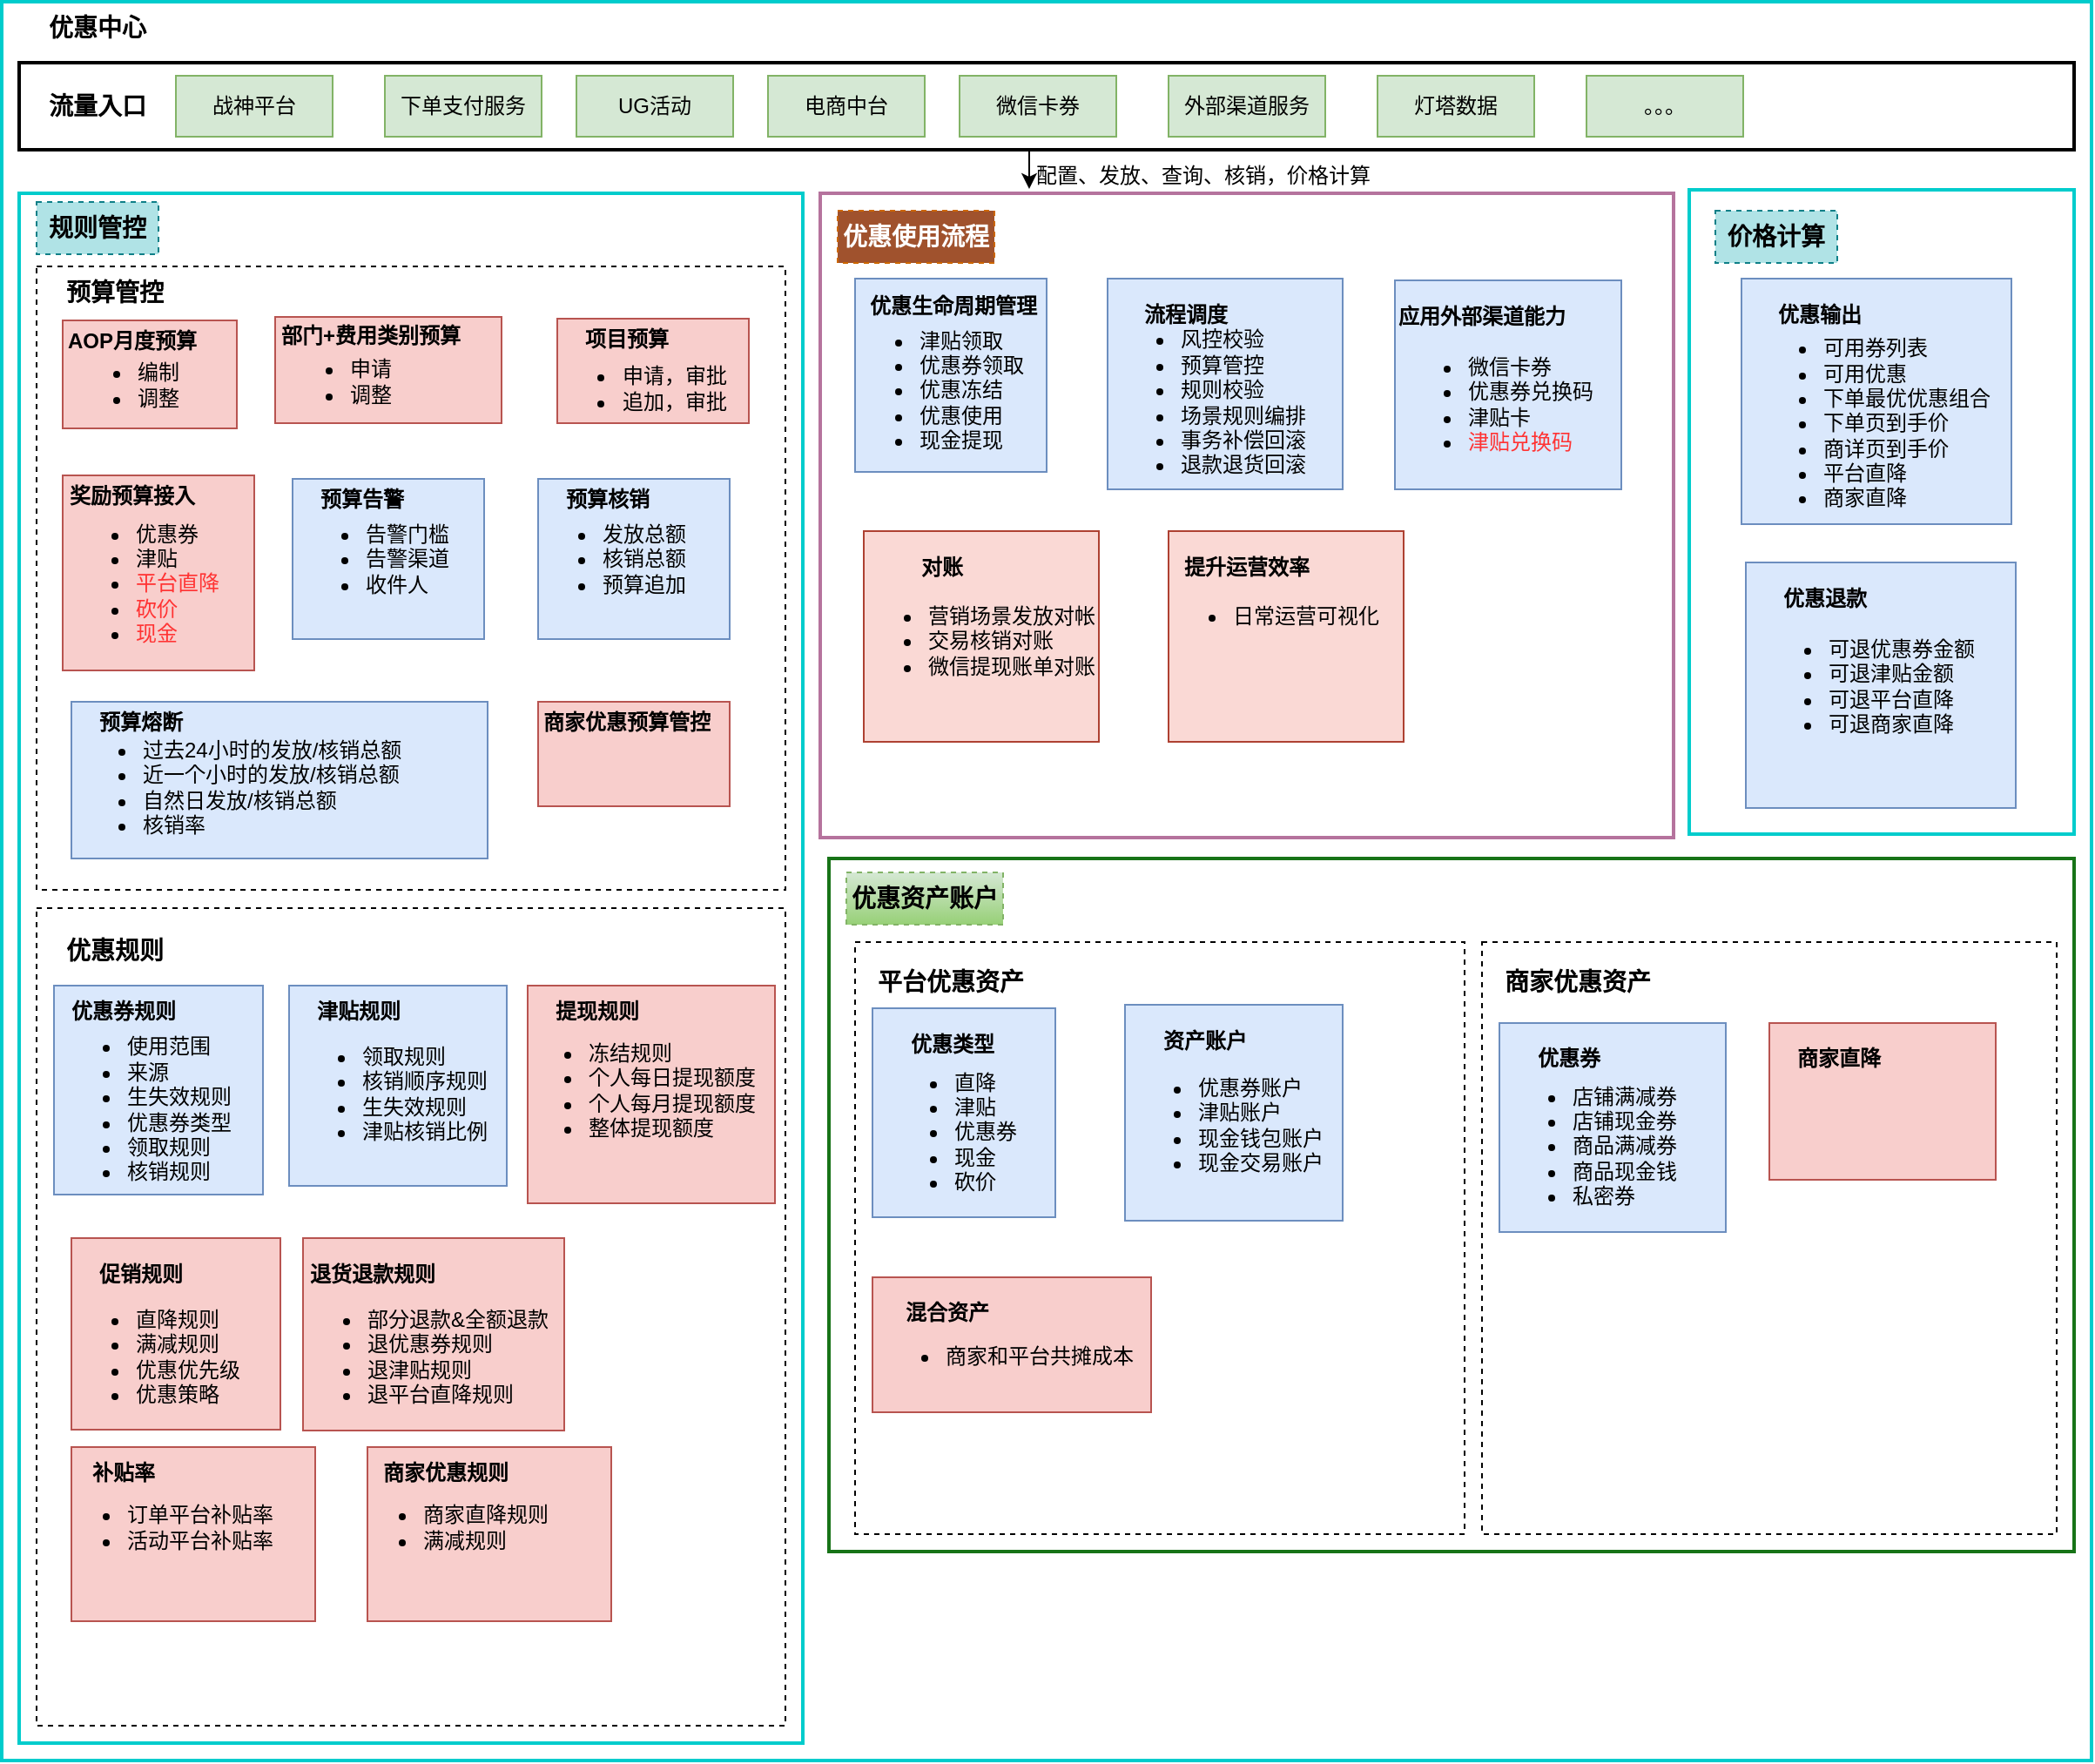 <mxfile version="14.4.8" type="github" pages="3">
  <diagram id="0gMku5sTp0iM9H06Dtuo" name="Page-1">
    <mxGraphModel dx="1224" dy="666" grid="1" gridSize="10" guides="1" tooltips="1" connect="1" arrows="1" fold="1" page="1" pageScale="1" pageWidth="827" pageHeight="1169" math="0" shadow="0">
      <root>
        <mxCell id="0" />
        <mxCell id="1" parent="0" />
        <mxCell id="jgpEuyPaL84JSYdbX6UQ-162" value="" style="rounded=0;whiteSpace=wrap;html=1;strokeColor=#00CCCC;strokeWidth=2;" vertex="1" parent="1">
          <mxGeometry x="120" y="80" width="1200" height="1010" as="geometry" />
        </mxCell>
        <mxCell id="jgpEuyPaL84JSYdbX6UQ-123" value="" style="rounded=0;whiteSpace=wrap;html=1;strokeWidth=2;strokeColor=#177317;" vertex="1" parent="1">
          <mxGeometry x="595" y="572" width="715" height="398" as="geometry" />
        </mxCell>
        <mxCell id="jgpEuyPaL84JSYdbX6UQ-146" value="" style="rounded=0;whiteSpace=wrap;html=1;dashed=1;" vertex="1" parent="1">
          <mxGeometry x="970" y="620" width="330" height="340" as="geometry" />
        </mxCell>
        <mxCell id="jgpEuyPaL84JSYdbX6UQ-142" value="" style="rounded=0;whiteSpace=wrap;html=1;dashed=1;" vertex="1" parent="1">
          <mxGeometry x="610" y="620" width="350" height="340" as="geometry" />
        </mxCell>
        <mxCell id="jgpEuyPaL84JSYdbX6UQ-121" value="" style="rounded=0;whiteSpace=wrap;html=1;strokeWidth=2;strokeColor=#00CCCC;" vertex="1" parent="1">
          <mxGeometry x="130" y="190" width="450" height="890" as="geometry" />
        </mxCell>
        <mxCell id="jgpEuyPaL84JSYdbX6UQ-136" value="" style="rounded=0;whiteSpace=wrap;html=1;dashed=1;strokeWidth=1;" vertex="1" parent="1">
          <mxGeometry x="140" y="600.5" width="430" height="469.5" as="geometry" />
        </mxCell>
        <mxCell id="jgpEuyPaL84JSYdbX6UQ-137" value="" style="rounded=0;whiteSpace=wrap;html=1;fillColor=#dae8fc;strokeColor=#6c8ebf;" vertex="1" parent="1">
          <mxGeometry x="428" y="645" width="125" height="110" as="geometry" />
        </mxCell>
        <mxCell id="jgpEuyPaL84JSYdbX6UQ-52" value="" style="rounded=0;whiteSpace=wrap;html=1;strokeWidth=2;strokeColor=#B5739D;" vertex="1" parent="1">
          <mxGeometry x="590" y="190" width="490" height="370" as="geometry" />
        </mxCell>
        <mxCell id="jgpEuyPaL84JSYdbX6UQ-4" value="" style="rounded=0;whiteSpace=wrap;html=1;strokeWidth=2;" vertex="1" parent="1">
          <mxGeometry x="130" y="115" width="1180" height="50" as="geometry" />
        </mxCell>
        <mxCell id="jgpEuyPaL84JSYdbX6UQ-7" value="&lt;font style=&quot;font-size: 14px&quot;&gt;&lt;b&gt;流量入口&lt;/b&gt;&lt;/font&gt;" style="text;html=1;strokeColor=none;fillColor=none;align=center;verticalAlign=middle;whiteSpace=wrap;rounded=0;dashed=1;" vertex="1" parent="1">
          <mxGeometry x="140" y="125" width="70" height="30" as="geometry" />
        </mxCell>
        <mxCell id="jgpEuyPaL84JSYdbX6UQ-8" value="战神平台" style="rounded=0;whiteSpace=wrap;html=1;fillColor=#d5e8d4;strokeColor=#82b366;" vertex="1" parent="1">
          <mxGeometry x="220" y="122.5" width="90" height="35" as="geometry" />
        </mxCell>
        <mxCell id="jgpEuyPaL84JSYdbX6UQ-9" value="下单支付服务" style="rounded=0;whiteSpace=wrap;html=1;fillColor=#d5e8d4;strokeColor=#82b366;" vertex="1" parent="1">
          <mxGeometry x="340" y="122.5" width="90" height="35" as="geometry" />
        </mxCell>
        <mxCell id="jgpEuyPaL84JSYdbX6UQ-10" value="UG活动" style="rounded=0;whiteSpace=wrap;html=1;fillColor=#d5e8d4;strokeColor=#82b366;" vertex="1" parent="1">
          <mxGeometry x="450" y="122.5" width="90" height="35" as="geometry" />
        </mxCell>
        <mxCell id="jgpEuyPaL84JSYdbX6UQ-11" value="电商中台" style="rounded=0;whiteSpace=wrap;html=1;fillColor=#d5e8d4;strokeColor=#82b366;" vertex="1" parent="1">
          <mxGeometry x="560" y="122.5" width="90" height="35" as="geometry" />
        </mxCell>
        <mxCell id="jgpEuyPaL84JSYdbX6UQ-12" value="微信卡券" style="rounded=0;whiteSpace=wrap;html=1;fillColor=#d5e8d4;strokeColor=#82b366;" vertex="1" parent="1">
          <mxGeometry x="670" y="122.5" width="90" height="35" as="geometry" />
        </mxCell>
        <mxCell id="jgpEuyPaL84JSYdbX6UQ-13" value="外部渠道服务" style="rounded=0;whiteSpace=wrap;html=1;fillColor=#d5e8d4;strokeColor=#82b366;" vertex="1" parent="1">
          <mxGeometry x="790" y="122.5" width="90" height="35" as="geometry" />
        </mxCell>
        <mxCell id="jgpEuyPaL84JSYdbX6UQ-14" value="灯塔数据" style="rounded=0;whiteSpace=wrap;html=1;fillColor=#d5e8d4;strokeColor=#82b366;" vertex="1" parent="1">
          <mxGeometry x="910" y="122.5" width="90" height="35" as="geometry" />
        </mxCell>
        <mxCell id="jgpEuyPaL84JSYdbX6UQ-15" value="。。。" style="rounded=0;whiteSpace=wrap;html=1;fillColor=#d5e8d4;strokeColor=#82b366;" vertex="1" parent="1">
          <mxGeometry x="1030" y="122.5" width="90" height="35" as="geometry" />
        </mxCell>
        <mxCell id="jgpEuyPaL84JSYdbX6UQ-17" value="" style="rounded=0;whiteSpace=wrap;html=1;dashed=1;strokeWidth=1;" vertex="1" parent="1">
          <mxGeometry x="140" y="232" width="430" height="358" as="geometry" />
        </mxCell>
        <mxCell id="jgpEuyPaL84JSYdbX6UQ-18" value="" style="rounded=0;whiteSpace=wrap;html=1;strokeColor=#00CCCC;strokeWidth=2;" vertex="1" parent="1">
          <mxGeometry x="1089" y="188" width="221" height="370" as="geometry" />
        </mxCell>
        <mxCell id="jgpEuyPaL84JSYdbX6UQ-20" value="&lt;font style=&quot;font-size: 14px&quot;&gt;&lt;b&gt;预算管控&lt;/b&gt;&lt;/font&gt;" style="text;html=1;strokeColor=none;fillColor=none;align=center;verticalAlign=middle;whiteSpace=wrap;rounded=0;dashed=1;" vertex="1" parent="1">
          <mxGeometry x="150" y="232" width="70" height="30" as="geometry" />
        </mxCell>
        <mxCell id="jgpEuyPaL84JSYdbX6UQ-21" value="&lt;font style=&quot;font-size: 14px&quot;&gt;&lt;b&gt;优惠使用流程&lt;/b&gt;&lt;/font&gt;" style="text;html=1;fillColor=#a0522d;align=center;verticalAlign=middle;whiteSpace=wrap;rounded=0;dashed=1;fontColor=#ffffff;strokeColor=#CC6600;" vertex="1" parent="1">
          <mxGeometry x="600" y="200" width="90" height="30" as="geometry" />
        </mxCell>
        <mxCell id="jgpEuyPaL84JSYdbX6UQ-22" value="&lt;font style=&quot;font-size: 14px&quot;&gt;&lt;b&gt;价格计算&lt;/b&gt;&lt;/font&gt;" style="text;html=1;strokeColor=#0e8088;fillColor=#b0e3e6;align=center;verticalAlign=middle;whiteSpace=wrap;rounded=0;dashed=1;" vertex="1" parent="1">
          <mxGeometry x="1104" y="200" width="70" height="30" as="geometry" />
        </mxCell>
        <mxCell id="jgpEuyPaL84JSYdbX6UQ-24" value="&lt;span style=&quot;font-size: 14px&quot;&gt;&lt;b&gt;平台优惠资产&lt;/b&gt;&lt;/span&gt;" style="text;html=1;strokeColor=none;fillColor=none;align=center;verticalAlign=middle;whiteSpace=wrap;rounded=0;dashed=1;" vertex="1" parent="1">
          <mxGeometry x="620" y="628" width="90" height="30" as="geometry" />
        </mxCell>
        <mxCell id="jgpEuyPaL84JSYdbX6UQ-28" value="" style="rounded=0;whiteSpace=wrap;html=1;fillColor=#f8cecc;strokeColor=#b85450;" vertex="1" parent="1">
          <mxGeometry x="155" y="263" width="100" height="62" as="geometry" />
        </mxCell>
        <mxCell id="jgpEuyPaL84JSYdbX6UQ-29" value="&lt;b&gt;AOP月度预算&lt;/b&gt;" style="text;html=1;strokeColor=none;fillColor=none;align=center;verticalAlign=middle;whiteSpace=wrap;rounded=0;" vertex="1" parent="1">
          <mxGeometry x="155" y="265" width="80" height="20" as="geometry" />
        </mxCell>
        <mxCell id="jgpEuyPaL84JSYdbX6UQ-30" value="&lt;ul&gt;&lt;li&gt;编制&lt;/li&gt;&lt;li&gt;调整&lt;/li&gt;&lt;/ul&gt;" style="text;html=1;strokeColor=none;fillColor=none;align=center;verticalAlign=middle;whiteSpace=wrap;rounded=0;" vertex="1" parent="1">
          <mxGeometry x="155" y="285" width="70" height="30" as="geometry" />
        </mxCell>
        <mxCell id="jgpEuyPaL84JSYdbX6UQ-32" value="" style="rounded=0;whiteSpace=wrap;html=1;fillColor=#f8cecc;strokeColor=#b85450;" vertex="1" parent="1">
          <mxGeometry x="439" y="262" width="110" height="60" as="geometry" />
        </mxCell>
        <mxCell id="jgpEuyPaL84JSYdbX6UQ-33" value="&lt;b&gt;项目预算&lt;/b&gt;" style="text;html=1;strokeColor=none;fillColor=none;align=center;verticalAlign=middle;whiteSpace=wrap;rounded=0;" vertex="1" parent="1">
          <mxGeometry x="439" y="264" width="80" height="20" as="geometry" />
        </mxCell>
        <mxCell id="jgpEuyPaL84JSYdbX6UQ-34" value="&lt;ul&gt;&lt;li&gt;申请，审批&lt;/li&gt;&lt;li&gt;追加，审批&lt;/li&gt;&lt;/ul&gt;" style="text;html=1;strokeColor=none;fillColor=none;align=center;verticalAlign=middle;whiteSpace=wrap;rounded=0;" vertex="1" parent="1">
          <mxGeometry x="429" y="284" width="115" height="35" as="geometry" />
        </mxCell>
        <mxCell id="jgpEuyPaL84JSYdbX6UQ-35" value="" style="rounded=0;whiteSpace=wrap;html=1;fillColor=#f8cecc;strokeColor=#b85450;" vertex="1" parent="1">
          <mxGeometry x="277" y="261" width="130" height="61" as="geometry" />
        </mxCell>
        <mxCell id="jgpEuyPaL84JSYdbX6UQ-36" value="&lt;b&gt;部门+费用类别预算&lt;/b&gt;" style="text;html=1;strokeColor=none;fillColor=none;align=center;verticalAlign=middle;whiteSpace=wrap;rounded=0;" vertex="1" parent="1">
          <mxGeometry x="277" y="263" width="110" height="18" as="geometry" />
        </mxCell>
        <mxCell id="jgpEuyPaL84JSYdbX6UQ-37" value="&lt;ul&gt;&lt;li&gt;申请&lt;/li&gt;&lt;li&gt;调整&lt;/li&gt;&lt;/ul&gt;" style="text;html=1;strokeColor=none;fillColor=none;align=center;verticalAlign=middle;whiteSpace=wrap;rounded=0;" vertex="1" parent="1">
          <mxGeometry x="277" y="283" width="70" height="30" as="geometry" />
        </mxCell>
        <mxCell id="jgpEuyPaL84JSYdbX6UQ-40" value="" style="rounded=0;whiteSpace=wrap;html=1;fillColor=#f8cecc;strokeColor=#b85450;" vertex="1" parent="1">
          <mxGeometry x="155" y="352" width="110" height="112" as="geometry" />
        </mxCell>
        <mxCell id="jgpEuyPaL84JSYdbX6UQ-41" value="&lt;b&gt;奖励预算接入&lt;/b&gt;" style="text;html=1;strokeColor=none;fillColor=none;align=center;verticalAlign=middle;whiteSpace=wrap;rounded=0;" vertex="1" parent="1">
          <mxGeometry x="155" y="354" width="80" height="20" as="geometry" />
        </mxCell>
        <mxCell id="jgpEuyPaL84JSYdbX6UQ-42" value="&lt;ul&gt;&lt;li&gt;优惠券&lt;/li&gt;&lt;li&gt;津贴&lt;/li&gt;&lt;li&gt;&lt;font color=&quot;#ff3333&quot;&gt;平台直降&lt;/font&gt;&lt;/li&gt;&lt;li&gt;&lt;font color=&quot;#ff3333&quot;&gt;砍价&lt;/font&gt;&lt;/li&gt;&lt;li&gt;&lt;font color=&quot;#ff3333&quot;&gt;现金&lt;/font&gt;&lt;/li&gt;&lt;/ul&gt;" style="text;html=1;strokeColor=none;fillColor=none;align=left;verticalAlign=middle;whiteSpace=wrap;rounded=0;" vertex="1" parent="1">
          <mxGeometry x="155" y="384" width="120" height="60" as="geometry" />
        </mxCell>
        <mxCell id="jgpEuyPaL84JSYdbX6UQ-43" value="" style="rounded=0;whiteSpace=wrap;html=1;fillColor=#dae8fc;strokeColor=#6c8ebf;" vertex="1" parent="1">
          <mxGeometry x="428" y="354" width="110" height="92" as="geometry" />
        </mxCell>
        <mxCell id="jgpEuyPaL84JSYdbX6UQ-44" value="&lt;b&gt;预算核销&lt;/b&gt;" style="text;html=1;strokeColor=none;fillColor=none;align=center;verticalAlign=middle;whiteSpace=wrap;rounded=0;" vertex="1" parent="1">
          <mxGeometry x="428" y="356" width="80" height="20" as="geometry" />
        </mxCell>
        <mxCell id="jgpEuyPaL84JSYdbX6UQ-45" value="&lt;ul&gt;&lt;li&gt;发放总额&lt;/li&gt;&lt;li&gt;核销总额&lt;/li&gt;&lt;li&gt;预算追加&lt;/li&gt;&lt;/ul&gt;" style="text;html=1;strokeColor=none;fillColor=none;align=left;verticalAlign=middle;whiteSpace=wrap;rounded=0;" vertex="1" parent="1">
          <mxGeometry x="423" y="370" width="120" height="60" as="geometry" />
        </mxCell>
        <mxCell id="jgpEuyPaL84JSYdbX6UQ-46" value="" style="rounded=0;whiteSpace=wrap;html=1;fillColor=#dae8fc;strokeColor=#6c8ebf;" vertex="1" parent="1">
          <mxGeometry x="287" y="354" width="110" height="92" as="geometry" />
        </mxCell>
        <mxCell id="jgpEuyPaL84JSYdbX6UQ-47" value="&lt;b&gt;预算告警&lt;/b&gt;" style="text;html=1;strokeColor=none;fillColor=none;align=center;verticalAlign=middle;whiteSpace=wrap;rounded=0;" vertex="1" parent="1">
          <mxGeometry x="287" y="356" width="80" height="20" as="geometry" />
        </mxCell>
        <mxCell id="jgpEuyPaL84JSYdbX6UQ-48" value="&lt;ul&gt;&lt;li&gt;告警门槛&lt;/li&gt;&lt;li&gt;告警渠道&lt;/li&gt;&lt;li&gt;收件人&lt;/li&gt;&lt;/ul&gt;" style="text;html=1;strokeColor=none;fillColor=none;align=left;verticalAlign=middle;whiteSpace=wrap;rounded=0;" vertex="1" parent="1">
          <mxGeometry x="287" y="370" width="120" height="60" as="geometry" />
        </mxCell>
        <mxCell id="jgpEuyPaL84JSYdbX6UQ-49" value="" style="rounded=0;whiteSpace=wrap;html=1;fillColor=#dae8fc;strokeColor=#6c8ebf;" vertex="1" parent="1">
          <mxGeometry x="160" y="482" width="239" height="90" as="geometry" />
        </mxCell>
        <mxCell id="jgpEuyPaL84JSYdbX6UQ-50" value="&lt;b&gt;预算熔断&lt;/b&gt;" style="text;html=1;strokeColor=none;fillColor=none;align=center;verticalAlign=middle;whiteSpace=wrap;rounded=0;" vertex="1" parent="1">
          <mxGeometry x="160" y="484" width="80" height="20" as="geometry" />
        </mxCell>
        <mxCell id="jgpEuyPaL84JSYdbX6UQ-51" value="&lt;ul&gt;&lt;li&gt;过去24小时的发放/核销总额&lt;/li&gt;&lt;li&gt;近一个小时的发放/核销总额&lt;/li&gt;&lt;li&gt;自然日发放/核销总额&lt;/li&gt;&lt;li&gt;核销率&lt;/li&gt;&lt;/ul&gt;" style="text;html=1;strokeColor=none;fillColor=none;align=left;verticalAlign=middle;whiteSpace=wrap;rounded=0;" vertex="1" parent="1">
          <mxGeometry x="159" y="504" width="199" height="54" as="geometry" />
        </mxCell>
        <mxCell id="jgpEuyPaL84JSYdbX6UQ-53" value="" style="rounded=0;whiteSpace=wrap;html=1;fillColor=#dae8fc;strokeColor=#6c8ebf;" vertex="1" parent="1">
          <mxGeometry x="610" y="239" width="110" height="111" as="geometry" />
        </mxCell>
        <mxCell id="jgpEuyPaL84JSYdbX6UQ-54" value="&lt;b&gt;优惠生命周期管理&lt;/b&gt;" style="text;html=1;strokeColor=none;fillColor=none;align=center;verticalAlign=middle;whiteSpace=wrap;rounded=0;" vertex="1" parent="1">
          <mxGeometry x="613.5" y="245" width="105" height="20" as="geometry" />
        </mxCell>
        <mxCell id="jgpEuyPaL84JSYdbX6UQ-55" value="&lt;ul&gt;&lt;li&gt;津贴领取&lt;/li&gt;&lt;li&gt;优惠券领取&lt;/li&gt;&lt;li&gt;优惠冻结&lt;/li&gt;&lt;li&gt;优惠使用&lt;/li&gt;&lt;li&gt;现金提现&lt;/li&gt;&lt;/ul&gt;" style="text;html=1;strokeColor=none;fillColor=none;align=left;verticalAlign=middle;whiteSpace=wrap;rounded=0;" vertex="1" parent="1">
          <mxGeometry x="605" y="273" width="120" height="60" as="geometry" />
        </mxCell>
        <mxCell id="jgpEuyPaL84JSYdbX6UQ-56" value="" style="rounded=0;whiteSpace=wrap;html=1;fillColor=#dae8fc;strokeColor=#6c8ebf;" vertex="1" parent="1">
          <mxGeometry x="755" y="239" width="135" height="121" as="geometry" />
        </mxCell>
        <mxCell id="jgpEuyPaL84JSYdbX6UQ-57" value="&lt;b&gt;流程调度&lt;/b&gt;" style="text;html=1;strokeColor=none;fillColor=none;align=center;verticalAlign=middle;whiteSpace=wrap;rounded=0;" vertex="1" parent="1">
          <mxGeometry x="760" y="249.5" width="80" height="20" as="geometry" />
        </mxCell>
        <mxCell id="jgpEuyPaL84JSYdbX6UQ-58" value="&lt;ul&gt;&lt;li&gt;风控校验&lt;/li&gt;&lt;li&gt;预算管控&lt;/li&gt;&lt;li&gt;规则校验&lt;/li&gt;&lt;li&gt;场景规则编排&lt;/li&gt;&lt;li&gt;事务补偿回滚&lt;/li&gt;&lt;li&gt;退款退货回滚&lt;/li&gt;&lt;/ul&gt;" style="text;html=1;strokeColor=none;fillColor=none;align=left;verticalAlign=middle;whiteSpace=wrap;rounded=0;" vertex="1" parent="1">
          <mxGeometry x="755" y="279.5" width="120" height="60" as="geometry" />
        </mxCell>
        <mxCell id="jgpEuyPaL84JSYdbX6UQ-59" value="" style="rounded=0;whiteSpace=wrap;html=1;fillColor=#dae8fc;strokeColor=#6c8ebf;" vertex="1" parent="1">
          <mxGeometry x="1119" y="239" width="155" height="141" as="geometry" />
        </mxCell>
        <mxCell id="jgpEuyPaL84JSYdbX6UQ-60" value="&lt;b&gt;优惠输出&lt;/b&gt;" style="text;html=1;strokeColor=none;fillColor=none;align=center;verticalAlign=middle;whiteSpace=wrap;rounded=0;" vertex="1" parent="1">
          <mxGeometry x="1124" y="249.5" width="80" height="20" as="geometry" />
        </mxCell>
        <mxCell id="jgpEuyPaL84JSYdbX6UQ-61" value="&lt;ul&gt;&lt;li&gt;可用券列表&lt;/li&gt;&lt;li&gt;可用优惠&lt;/li&gt;&lt;li&gt;下单最优优惠组合&lt;/li&gt;&lt;li&gt;下单页到手价&lt;/li&gt;&lt;li&gt;商详页到手价&lt;/li&gt;&lt;li&gt;平台直降&lt;/li&gt;&lt;li&gt;商家直降&lt;/li&gt;&lt;/ul&gt;" style="text;html=1;strokeColor=none;fillColor=none;align=left;verticalAlign=middle;whiteSpace=wrap;rounded=0;" vertex="1" parent="1">
          <mxGeometry x="1124" y="273" width="160" height="97" as="geometry" />
        </mxCell>
        <mxCell id="jgpEuyPaL84JSYdbX6UQ-62" value="" style="rounded=0;whiteSpace=wrap;html=1;fillColor=#f8cecc;strokeColor=#b85450;" vertex="1" parent="1">
          <mxGeometry x="160" y="910" width="140" height="100" as="geometry" />
        </mxCell>
        <mxCell id="jgpEuyPaL84JSYdbX6UQ-63" value="&lt;b&gt;补贴率&lt;/b&gt;" style="text;html=1;strokeColor=none;fillColor=none;align=center;verticalAlign=middle;whiteSpace=wrap;rounded=0;" vertex="1" parent="1">
          <mxGeometry x="150" y="915" width="80" height="20" as="geometry" />
        </mxCell>
        <mxCell id="jgpEuyPaL84JSYdbX6UQ-64" value="&lt;ul&gt;&lt;li&gt;订单平台补贴率&lt;/li&gt;&lt;li&gt;活动平台补贴率&lt;/li&gt;&lt;/ul&gt;" style="text;html=1;strokeColor=none;fillColor=none;align=left;verticalAlign=middle;whiteSpace=wrap;rounded=0;" vertex="1" parent="1">
          <mxGeometry x="150" y="934" width="130" height="44" as="geometry" />
        </mxCell>
        <mxCell id="jgpEuyPaL84JSYdbX6UQ-66" value="" style="rounded=0;whiteSpace=wrap;html=1;fillColor=#dae8fc;strokeColor=#6c8ebf;" vertex="1" parent="1">
          <mxGeometry x="1121.5" y="402" width="155" height="141" as="geometry" />
        </mxCell>
        <mxCell id="jgpEuyPaL84JSYdbX6UQ-67" value="&lt;b&gt;优惠退款&lt;/b&gt;" style="text;html=1;strokeColor=none;fillColor=none;align=center;verticalAlign=middle;whiteSpace=wrap;rounded=0;" vertex="1" parent="1">
          <mxGeometry x="1126.5" y="412.5" width="80" height="20" as="geometry" />
        </mxCell>
        <mxCell id="jgpEuyPaL84JSYdbX6UQ-68" value="&lt;ul&gt;&lt;li&gt;可退优惠券金额&lt;/li&gt;&lt;li&gt;可退津贴金额&lt;/li&gt;&lt;li&gt;可退平台直降&lt;/li&gt;&lt;li&gt;可退商家直降&lt;/li&gt;&lt;/ul&gt;" style="text;html=1;strokeColor=none;fillColor=none;align=left;verticalAlign=middle;whiteSpace=wrap;rounded=0;" vertex="1" parent="1">
          <mxGeometry x="1126.5" y="432" width="160" height="81" as="geometry" />
        </mxCell>
        <mxCell id="jgpEuyPaL84JSYdbX6UQ-71" value="" style="rounded=0;whiteSpace=wrap;html=1;fillColor=#dae8fc;strokeColor=#6c8ebf;" vertex="1" parent="1">
          <mxGeometry x="620" y="658" width="105" height="120" as="geometry" />
        </mxCell>
        <mxCell id="jgpEuyPaL84JSYdbX6UQ-72" value="&lt;b&gt;优惠类型&lt;/b&gt;" style="text;html=1;strokeColor=none;fillColor=none;align=center;verticalAlign=middle;whiteSpace=wrap;rounded=0;" vertex="1" parent="1">
          <mxGeometry x="625" y="668.5" width="82" height="20.5" as="geometry" />
        </mxCell>
        <mxCell id="jgpEuyPaL84JSYdbX6UQ-73" value="&lt;ul&gt;&lt;li&gt;直降&lt;/li&gt;&lt;li&gt;津贴&lt;/li&gt;&lt;li&gt;优惠券&lt;/li&gt;&lt;li&gt;现金&lt;/li&gt;&lt;li&gt;砍价&lt;/li&gt;&lt;/ul&gt;" style="text;html=1;strokeColor=none;fillColor=none;align=left;verticalAlign=middle;whiteSpace=wrap;rounded=0;" vertex="1" parent="1">
          <mxGeometry x="625" y="688" width="160" height="81" as="geometry" />
        </mxCell>
        <mxCell id="jgpEuyPaL84JSYdbX6UQ-74" value="" style="rounded=0;whiteSpace=wrap;html=1;fillColor=#dae8fc;strokeColor=#6c8ebf;" vertex="1" parent="1">
          <mxGeometry x="150" y="645" width="120" height="120" as="geometry" />
        </mxCell>
        <mxCell id="jgpEuyPaL84JSYdbX6UQ-75" value="&lt;b&gt;优惠券规则&lt;/b&gt;" style="text;html=1;strokeColor=none;fillColor=none;align=center;verticalAlign=middle;whiteSpace=wrap;rounded=0;" vertex="1" parent="1">
          <mxGeometry x="150" y="649.5" width="80" height="20" as="geometry" />
        </mxCell>
        <mxCell id="jgpEuyPaL84JSYdbX6UQ-76" value="&lt;ul&gt;&lt;li&gt;使用范围&lt;/li&gt;&lt;li&gt;来源&lt;/li&gt;&lt;li&gt;生失效规则&lt;/li&gt;&lt;li&gt;优惠券类型&lt;/li&gt;&lt;li&gt;领取规则&lt;/li&gt;&lt;li&gt;核销规则&lt;/li&gt;&lt;/ul&gt;" style="text;html=1;strokeColor=none;fillColor=none;align=left;verticalAlign=middle;whiteSpace=wrap;rounded=0;" vertex="1" parent="1">
          <mxGeometry x="150" y="675.5" width="160" height="81" as="geometry" />
        </mxCell>
        <mxCell id="jgpEuyPaL84JSYdbX6UQ-82" value="" style="rounded=0;whiteSpace=wrap;html=1;fillColor=#dae8fc;strokeColor=#6c8ebf;" vertex="1" parent="1">
          <mxGeometry x="920" y="240" width="130" height="120" as="geometry" />
        </mxCell>
        <mxCell id="jgpEuyPaL84JSYdbX6UQ-83" value="&lt;b&gt;应用外部渠道能力&lt;/b&gt;" style="text;html=1;strokeColor=none;fillColor=none;align=center;verticalAlign=middle;whiteSpace=wrap;rounded=0;" vertex="1" parent="1">
          <mxGeometry x="920" y="250.5" width="100" height="20" as="geometry" />
        </mxCell>
        <mxCell id="jgpEuyPaL84JSYdbX6UQ-84" value="&lt;ul&gt;&lt;li&gt;微信卡券&lt;/li&gt;&lt;li&gt;优惠券兑换码&lt;/li&gt;&lt;li&gt;津贴卡&lt;/li&gt;&lt;li&gt;&lt;font color=&quot;#ff3333&quot;&gt;津贴兑换码&lt;/font&gt;&lt;/li&gt;&lt;/ul&gt;" style="text;html=1;strokeColor=none;fillColor=none;align=left;verticalAlign=middle;whiteSpace=wrap;rounded=0;" vertex="1" parent="1">
          <mxGeometry x="920" y="270" width="160" height="81" as="geometry" />
        </mxCell>
        <mxCell id="jgpEuyPaL84JSYdbX6UQ-94" value="" style="rounded=0;whiteSpace=wrap;html=1;fillColor=#dae8fc;strokeColor=#6c8ebf;" vertex="1" parent="1">
          <mxGeometry x="980" y="666.5" width="130" height="120" as="geometry" />
        </mxCell>
        <mxCell id="jgpEuyPaL84JSYdbX6UQ-95" value="&lt;ul&gt;&lt;li&gt;店铺满减券&lt;/li&gt;&lt;li&gt;店铺现金券&lt;/li&gt;&lt;li&gt;商品满减券&lt;/li&gt;&lt;li&gt;商品现金钱&lt;/li&gt;&lt;li&gt;私密券&lt;/li&gt;&lt;/ul&gt;" style="text;html=1;strokeColor=none;fillColor=none;align=left;verticalAlign=middle;whiteSpace=wrap;rounded=0;" vertex="1" parent="1">
          <mxGeometry x="980" y="696.5" width="160" height="81" as="geometry" />
        </mxCell>
        <mxCell id="jgpEuyPaL84JSYdbX6UQ-96" value="&lt;b&gt;优惠券&lt;/b&gt;" style="text;html=1;strokeColor=none;fillColor=none;align=center;verticalAlign=middle;whiteSpace=wrap;rounded=0;" vertex="1" parent="1">
          <mxGeometry x="980" y="676.5" width="80" height="20" as="geometry" />
        </mxCell>
        <mxCell id="jgpEuyPaL84JSYdbX6UQ-97" value="" style="rounded=0;whiteSpace=wrap;html=1;fillColor=#f8cecc;strokeColor=#b85450;" vertex="1" parent="1">
          <mxGeometry x="1135" y="666.5" width="130" height="90" as="geometry" />
        </mxCell>
        <mxCell id="jgpEuyPaL84JSYdbX6UQ-99" value="&lt;b&gt;商家直降&lt;/b&gt;" style="text;html=1;strokeColor=none;fillColor=none;align=center;verticalAlign=middle;whiteSpace=wrap;rounded=0;" vertex="1" parent="1">
          <mxGeometry x="1135" y="676.5" width="80" height="20" as="geometry" />
        </mxCell>
        <mxCell id="jgpEuyPaL84JSYdbX6UQ-102" value="&lt;font style=&quot;font-size: 14px&quot;&gt;&lt;b&gt;优惠中心&lt;/b&gt;&lt;/font&gt;" style="text;html=1;strokeColor=none;fillColor=none;align=center;verticalAlign=middle;whiteSpace=wrap;rounded=0;dashed=1;" vertex="1" parent="1">
          <mxGeometry x="140" y="80" width="70" height="30" as="geometry" />
        </mxCell>
        <mxCell id="jgpEuyPaL84JSYdbX6UQ-106" value="配置、发放、查询、核销，价格计算" style="text;html=1;strokeColor=none;fillColor=none;align=center;verticalAlign=middle;whiteSpace=wrap;rounded=0;dashed=1;" vertex="1" parent="1">
          <mxGeometry x="710" y="165" width="200" height="30" as="geometry" />
        </mxCell>
        <mxCell id="jgpEuyPaL84JSYdbX6UQ-113" style="edgeStyle=none;rounded=0;orthogonalLoop=1;jettySize=auto;html=1;exitX=0;exitY=0;exitDx=0;exitDy=0;entryX=0;entryY=0.75;entryDx=0;entryDy=0;" edge="1" parent="1" source="jgpEuyPaL84JSYdbX6UQ-106" target="jgpEuyPaL84JSYdbX6UQ-106">
          <mxGeometry relative="1" as="geometry" />
        </mxCell>
        <mxCell id="jgpEuyPaL84JSYdbX6UQ-115" style="edgeStyle=none;rounded=0;orthogonalLoop=1;jettySize=auto;html=1;exitX=0.5;exitY=1;exitDx=0;exitDy=0;" edge="1" parent="1">
          <mxGeometry relative="1" as="geometry">
            <mxPoint x="580" y="431" as="sourcePoint" />
            <mxPoint x="580" y="431" as="targetPoint" />
          </mxGeometry>
        </mxCell>
        <mxCell id="jgpEuyPaL84JSYdbX6UQ-119" value="" style="rounded=0;whiteSpace=wrap;html=1;fillColor=#f8cecc;strokeColor=#b85450;" vertex="1" parent="1">
          <mxGeometry x="620" y="812.5" width="160" height="77.5" as="geometry" />
        </mxCell>
        <mxCell id="jgpEuyPaL84JSYdbX6UQ-120" value="&lt;b&gt;混合资产&lt;/b&gt;" style="text;html=1;strokeColor=none;fillColor=none;align=center;verticalAlign=middle;whiteSpace=wrap;rounded=0;" vertex="1" parent="1">
          <mxGeometry x="622.5" y="822.5" width="80" height="20" as="geometry" />
        </mxCell>
        <mxCell id="jgpEuyPaL84JSYdbX6UQ-122" value="&lt;font style=&quot;font-size: 14px&quot;&gt;&lt;b&gt;规则管控&lt;/b&gt;&lt;/font&gt;" style="text;html=1;strokeColor=#0e8088;fillColor=#b0e3e6;align=center;verticalAlign=middle;whiteSpace=wrap;rounded=0;dashed=1;" vertex="1" parent="1">
          <mxGeometry x="140" y="195" width="70" height="30" as="geometry" />
        </mxCell>
        <mxCell id="jgpEuyPaL84JSYdbX6UQ-124" value="&lt;span style=&quot;font-size: 14px&quot;&gt;&lt;b&gt;优惠规则&lt;/b&gt;&lt;/span&gt;" style="text;html=1;strokeColor=none;fillColor=none;align=center;verticalAlign=middle;whiteSpace=wrap;rounded=0;dashed=1;" vertex="1" parent="1">
          <mxGeometry x="150" y="610" width="70" height="30" as="geometry" />
        </mxCell>
        <mxCell id="jgpEuyPaL84JSYdbX6UQ-125" value="" style="rounded=0;whiteSpace=wrap;html=1;fillColor=#dae8fc;strokeColor=#6c8ebf;" vertex="1" parent="1">
          <mxGeometry x="285" y="645" width="125" height="115" as="geometry" />
        </mxCell>
        <mxCell id="jgpEuyPaL84JSYdbX6UQ-126" value="&lt;b&gt;津贴规则&lt;/b&gt;" style="text;html=1;strokeColor=none;fillColor=none;align=center;verticalAlign=middle;whiteSpace=wrap;rounded=0;" vertex="1" parent="1">
          <mxGeometry x="285" y="649.5" width="80" height="20" as="geometry" />
        </mxCell>
        <mxCell id="jgpEuyPaL84JSYdbX6UQ-127" value="&lt;ul&gt;&lt;li&gt;领取规则&lt;/li&gt;&lt;li&gt;核销顺序规则&lt;/li&gt;&lt;li&gt;生失效规则&lt;/li&gt;&lt;li&gt;津贴核销比例&lt;/li&gt;&lt;/ul&gt;" style="text;html=1;strokeColor=none;fillColor=none;align=left;verticalAlign=middle;whiteSpace=wrap;rounded=0;" vertex="1" parent="1">
          <mxGeometry x="285" y="664.5" width="115" height="85" as="geometry" />
        </mxCell>
        <mxCell id="jgpEuyPaL84JSYdbX6UQ-129" value="" style="rounded=0;whiteSpace=wrap;html=1;fillColor=#f8cecc;strokeColor=#b85450;" vertex="1" parent="1">
          <mxGeometry x="160" y="790" width="120" height="110" as="geometry" />
        </mxCell>
        <mxCell id="jgpEuyPaL84JSYdbX6UQ-131" value="&lt;b&gt;促销规则&lt;/b&gt;" style="text;html=1;strokeColor=none;fillColor=none;align=center;verticalAlign=middle;whiteSpace=wrap;rounded=0;" vertex="1" parent="1">
          <mxGeometry x="160" y="800.5" width="80" height="20" as="geometry" />
        </mxCell>
        <mxCell id="jgpEuyPaL84JSYdbX6UQ-132" value="&lt;ul&gt;&lt;li&gt;直降规则&lt;/li&gt;&lt;li&gt;满减规则&lt;/li&gt;&lt;li&gt;优惠优先级&lt;/li&gt;&lt;li&gt;优惠策略&lt;/li&gt;&lt;/ul&gt;" style="text;html=1;strokeColor=none;fillColor=none;align=left;verticalAlign=middle;whiteSpace=wrap;rounded=0;" vertex="1" parent="1">
          <mxGeometry x="155" y="815" width="115" height="85" as="geometry" />
        </mxCell>
        <mxCell id="jgpEuyPaL84JSYdbX6UQ-133" value="" style="rounded=0;whiteSpace=wrap;html=1;fillColor=#f8cecc;strokeColor=#b85450;" vertex="1" parent="1">
          <mxGeometry x="293" y="790" width="150" height="110.5" as="geometry" />
        </mxCell>
        <mxCell id="jgpEuyPaL84JSYdbX6UQ-134" value="&lt;b&gt;退货退款规则&lt;/b&gt;" style="text;html=1;strokeColor=none;fillColor=none;align=center;verticalAlign=middle;whiteSpace=wrap;rounded=0;" vertex="1" parent="1">
          <mxGeometry x="293" y="800.5" width="80" height="20" as="geometry" />
        </mxCell>
        <mxCell id="jgpEuyPaL84JSYdbX6UQ-135" value="&lt;ul&gt;&lt;li&gt;部分退款&amp;amp;全额退款&lt;/li&gt;&lt;li&gt;退优惠券规则&lt;/li&gt;&lt;li&gt;退津贴规则&lt;/li&gt;&lt;li&gt;退平台直降规则&lt;/li&gt;&lt;/ul&gt;" style="text;html=1;strokeColor=none;fillColor=none;align=left;verticalAlign=middle;whiteSpace=wrap;rounded=0;" vertex="1" parent="1">
          <mxGeometry x="288" y="815" width="155" height="85" as="geometry" />
        </mxCell>
        <mxCell id="jgpEuyPaL84JSYdbX6UQ-138" value="" style="rounded=0;whiteSpace=wrap;html=1;fillColor=#f8cecc;strokeColor=#b85450;" vertex="1" parent="1">
          <mxGeometry x="422" y="645" width="142" height="125" as="geometry" />
        </mxCell>
        <mxCell id="jgpEuyPaL84JSYdbX6UQ-139" value="&lt;b&gt;提现规则&lt;/b&gt;" style="text;html=1;strokeColor=none;fillColor=none;align=center;verticalAlign=middle;whiteSpace=wrap;rounded=0;" vertex="1" parent="1">
          <mxGeometry x="422" y="650" width="80" height="20" as="geometry" />
        </mxCell>
        <mxCell id="jgpEuyPaL84JSYdbX6UQ-140" value="&lt;ul&gt;&lt;li&gt;冻结规则&lt;/li&gt;&lt;li&gt;个人每日提现额度&lt;/li&gt;&lt;li&gt;个人每月提现额度&lt;/li&gt;&lt;li&gt;整体提现额度&lt;/li&gt;&lt;/ul&gt;" style="text;html=1;strokeColor=none;fillColor=none;align=left;verticalAlign=middle;whiteSpace=wrap;rounded=0;" vertex="1" parent="1">
          <mxGeometry x="415.25" y="658" width="138.5" height="94" as="geometry" />
        </mxCell>
        <mxCell id="jgpEuyPaL84JSYdbX6UQ-141" value="&lt;font style=&quot;font-size: 14px&quot;&gt;&lt;b&gt;优惠资产账户&lt;/b&gt;&lt;/font&gt;" style="text;html=1;strokeColor=#82b366;fillColor=#d5e8d4;align=center;verticalAlign=middle;whiteSpace=wrap;rounded=0;dashed=1;gradientColor=#97d077;" vertex="1" parent="1">
          <mxGeometry x="605" y="580" width="90" height="30" as="geometry" />
        </mxCell>
        <mxCell id="jgpEuyPaL84JSYdbX6UQ-143" value="" style="rounded=0;whiteSpace=wrap;html=1;fillColor=#dae8fc;strokeColor=#6c8ebf;" vertex="1" parent="1">
          <mxGeometry x="765" y="656" width="125" height="124" as="geometry" />
        </mxCell>
        <mxCell id="jgpEuyPaL84JSYdbX6UQ-144" value="&lt;b&gt;资产账户&lt;/b&gt;" style="text;html=1;strokeColor=none;fillColor=none;align=center;verticalAlign=middle;whiteSpace=wrap;rounded=0;" vertex="1" parent="1">
          <mxGeometry x="770" y="666.5" width="82" height="20.5" as="geometry" />
        </mxCell>
        <mxCell id="jgpEuyPaL84JSYdbX6UQ-145" value="&lt;ul&gt;&lt;li&gt;优惠券账户&lt;/li&gt;&lt;li&gt;津贴账户&lt;/li&gt;&lt;li&gt;现金钱包账户&lt;/li&gt;&lt;li&gt;现金交易账户&lt;/li&gt;&lt;/ul&gt;" style="text;html=1;strokeColor=none;fillColor=none;align=left;verticalAlign=middle;whiteSpace=wrap;rounded=0;" vertex="1" parent="1">
          <mxGeometry x="765" y="684" width="160" height="81" as="geometry" />
        </mxCell>
        <mxCell id="jgpEuyPaL84JSYdbX6UQ-147" value="&lt;span style=&quot;font-size: 14px&quot;&gt;&lt;b&gt;商家优惠资产&lt;/b&gt;&lt;/span&gt;" style="text;html=1;strokeColor=none;fillColor=none;align=center;verticalAlign=middle;whiteSpace=wrap;rounded=0;dashed=1;" vertex="1" parent="1">
          <mxGeometry x="980" y="628" width="90" height="30" as="geometry" />
        </mxCell>
        <mxCell id="jgpEuyPaL84JSYdbX6UQ-148" value="&lt;ul&gt;&lt;li&gt;商家和平台共摊成本&lt;/li&gt;&lt;/ul&gt;" style="text;html=1;strokeColor=none;fillColor=none;align=left;verticalAlign=middle;whiteSpace=wrap;rounded=0;" vertex="1" parent="1">
          <mxGeometry x="620" y="837" width="160" height="41" as="geometry" />
        </mxCell>
        <mxCell id="jgpEuyPaL84JSYdbX6UQ-149" value="" style="rounded=0;whiteSpace=wrap;html=1;fillColor=#f8cecc;strokeColor=#b85450;" vertex="1" parent="1">
          <mxGeometry x="330" y="910" width="140" height="100" as="geometry" />
        </mxCell>
        <mxCell id="jgpEuyPaL84JSYdbX6UQ-150" value="&lt;b&gt;商家优惠规则&lt;/b&gt;" style="text;html=1;strokeColor=none;fillColor=none;align=center;verticalAlign=middle;whiteSpace=wrap;rounded=0;" vertex="1" parent="1">
          <mxGeometry x="335.25" y="915" width="80" height="20" as="geometry" />
        </mxCell>
        <mxCell id="jgpEuyPaL84JSYdbX6UQ-151" value="&lt;ul&gt;&lt;li&gt;商家直降规则&lt;/li&gt;&lt;li&gt;满减规则&lt;/li&gt;&lt;/ul&gt;" style="text;html=1;strokeColor=none;fillColor=none;align=left;verticalAlign=middle;whiteSpace=wrap;rounded=0;" vertex="1" parent="1">
          <mxGeometry x="320" y="934" width="130" height="44" as="geometry" />
        </mxCell>
        <mxCell id="jgpEuyPaL84JSYdbX6UQ-153" value="" style="rounded=0;whiteSpace=wrap;html=1;fillColor=#f8cecc;strokeColor=#b85450;" vertex="1" parent="1">
          <mxGeometry x="428" y="482" width="110" height="60" as="geometry" />
        </mxCell>
        <mxCell id="jgpEuyPaL84JSYdbX6UQ-154" value="&lt;b&gt;商家优惠预算管控&lt;/b&gt;" style="text;html=1;strokeColor=none;fillColor=none;align=center;verticalAlign=middle;whiteSpace=wrap;rounded=0;" vertex="1" parent="1">
          <mxGeometry x="428" y="484" width="102" height="20" as="geometry" />
        </mxCell>
        <mxCell id="jgpEuyPaL84JSYdbX6UQ-155" value="&lt;div&gt;&lt;br&gt;&lt;/div&gt;" style="text;html=1;strokeColor=none;fillColor=none;align=center;verticalAlign=middle;whiteSpace=wrap;rounded=0;" vertex="1" parent="1">
          <mxGeometry x="418" y="504" width="115" height="35" as="geometry" />
        </mxCell>
        <mxCell id="jgpEuyPaL84JSYdbX6UQ-156" value="" style="rounded=0;whiteSpace=wrap;html=1;fillColor=#fad9d5;strokeColor=#ae4132;" vertex="1" parent="1">
          <mxGeometry x="615" y="384" width="135" height="121" as="geometry" />
        </mxCell>
        <mxCell id="jgpEuyPaL84JSYdbX6UQ-157" value="&lt;b&gt;对账&lt;/b&gt;" style="text;html=1;strokeColor=none;fillColor=none;align=center;verticalAlign=middle;whiteSpace=wrap;rounded=0;" vertex="1" parent="1">
          <mxGeometry x="620" y="394.5" width="80" height="20" as="geometry" />
        </mxCell>
        <mxCell id="jgpEuyPaL84JSYdbX6UQ-158" value="&lt;ul&gt;&lt;li&gt;营销场景发放对帐&lt;/li&gt;&lt;li&gt;交易核销对账&lt;/li&gt;&lt;li&gt;微信提现账单对账&lt;/li&gt;&lt;/ul&gt;" style="text;html=1;strokeColor=none;fillColor=none;align=left;verticalAlign=middle;whiteSpace=wrap;rounded=0;" vertex="1" parent="1">
          <mxGeometry x="610" y="416.5" width="140" height="60" as="geometry" />
        </mxCell>
        <mxCell id="jgpEuyPaL84JSYdbX6UQ-159" value="" style="rounded=0;whiteSpace=wrap;html=1;fillColor=#fad9d5;strokeColor=#ae4132;" vertex="1" parent="1">
          <mxGeometry x="790" y="384" width="135" height="121" as="geometry" />
        </mxCell>
        <mxCell id="jgpEuyPaL84JSYdbX6UQ-160" value="&lt;b&gt;提升运营效率&lt;/b&gt;" style="text;html=1;strokeColor=none;fillColor=none;align=center;verticalAlign=middle;whiteSpace=wrap;rounded=0;" vertex="1" parent="1">
          <mxGeometry x="795" y="394.5" width="80" height="20" as="geometry" />
        </mxCell>
        <mxCell id="jgpEuyPaL84JSYdbX6UQ-161" value="&lt;ul&gt;&lt;li&gt;日常运营可视化&lt;/li&gt;&lt;/ul&gt;" style="text;html=1;strokeColor=none;fillColor=none;align=left;verticalAlign=middle;whiteSpace=wrap;rounded=0;" vertex="1" parent="1">
          <mxGeometry x="785" y="416.5" width="140" height="33.5" as="geometry" />
        </mxCell>
      </root>
    </mxGraphModel>
  </diagram>
  <diagram id="0sbTRB2EoLqA_RBoKl3M" name="Page-2">
    <mxGraphModel dx="1247" dy="765" grid="1" gridSize="10" guides="1" tooltips="1" connect="1" arrows="1" fold="1" page="1" pageScale="1" pageWidth="827" pageHeight="1169" math="0" shadow="0">
      <root>
        <mxCell id="8sXxxHaNAn2oleYn57ye-0" />
        <mxCell id="8sXxxHaNAn2oleYn57ye-1" parent="8sXxxHaNAn2oleYn57ye-0" />
        <mxCell id="8sXxxHaNAn2oleYn57ye-139" value="" style="rounded=0;whiteSpace=wrap;html=1;shadow=1;sketch=0;strokeColor=#000000;strokeWidth=2;fontColor=#FF3333;fillColor=#FFFFFF;" vertex="1" parent="8sXxxHaNAn2oleYn57ye-1">
          <mxGeometry x="320" y="1020" width="490" height="190" as="geometry" />
        </mxCell>
        <mxCell id="8sXxxHaNAn2oleYn57ye-2" value="" style="shape=table;html=1;whiteSpace=wrap;startSize=0;container=1;collapsible=0;childLayout=tableLayout;fontStyle=1;strokeWidth=2;" vertex="1" parent="8sXxxHaNAn2oleYn57ye-1">
          <mxGeometry x="110" y="131" width="870" height="708" as="geometry" />
        </mxCell>
        <mxCell id="8sXxxHaNAn2oleYn57ye-3" value="" style="shape=partialRectangle;html=1;whiteSpace=wrap;collapsible=0;dropTarget=0;pointerEvents=0;fillColor=none;top=0;left=0;bottom=0;right=0;points=[[0,0.5],[1,0.5]];portConstraint=eastwest;fontStyle=1;strokeWidth=2;strokeColor=#FF3333;" vertex="1" parent="8sXxxHaNAn2oleYn57ye-2">
          <mxGeometry width="870" height="102" as="geometry" />
        </mxCell>
        <mxCell id="8sXxxHaNAn2oleYn57ye-4" value="" style="shape=partialRectangle;html=1;whiteSpace=wrap;connectable=0;overflow=hidden;fillColor=none;top=0;left=0;bottom=0;right=0;fontStyle=1;strokeWidth=2;" vertex="1" parent="8sXxxHaNAn2oleYn57ye-3">
          <mxGeometry width="175" height="102" as="geometry" />
        </mxCell>
        <mxCell id="8sXxxHaNAn2oleYn57ye-5" value="优惠券" style="shape=partialRectangle;html=1;whiteSpace=wrap;connectable=0;overflow=hidden;fillColor=#d5e8d4;top=0;left=0;bottom=0;right=0;fontStyle=1;strokeWidth=2;strokeColor=#1A1A1A;" vertex="1" parent="8sXxxHaNAn2oleYn57ye-3">
          <mxGeometry x="175" width="173" height="102" as="geometry" />
        </mxCell>
        <mxCell id="8sXxxHaNAn2oleYn57ye-86" value="津贴" style="shape=partialRectangle;html=1;whiteSpace=wrap;connectable=0;overflow=hidden;fillColor=#d5e8d4;top=0;left=0;bottom=0;right=0;fontStyle=1;strokeColor=#82b366;strokeWidth=2;" vertex="1" parent="8sXxxHaNAn2oleYn57ye-3">
          <mxGeometry x="348" width="176" height="102" as="geometry" />
        </mxCell>
        <mxCell id="8sXxxHaNAn2oleYn57ye-6" value="平台直降" style="shape=partialRectangle;html=1;whiteSpace=wrap;connectable=0;overflow=hidden;fillColor=#d5e8d4;top=0;left=0;bottom=0;right=0;fontStyle=1;strokeColor=#82b366;strokeWidth=2;" vertex="1" parent="8sXxxHaNAn2oleYn57ye-3">
          <mxGeometry x="524" width="206" height="102" as="geometry" />
        </mxCell>
        <mxCell id="8sXxxHaNAn2oleYn57ye-119" value="到手价" style="shape=partialRectangle;html=1;whiteSpace=wrap;connectable=0;overflow=hidden;fillColor=#d5e8d4;top=0;left=0;bottom=0;right=0;fontStyle=1;strokeWidth=2;shadow=1;sketch=0;expand=1;recursiveResize=1;allowArrows=1;" vertex="1" parent="8sXxxHaNAn2oleYn57ye-3">
          <mxGeometry x="730" width="140" height="102" as="geometry" />
        </mxCell>
        <mxCell id="8sXxxHaNAn2oleYn57ye-108" style="shape=partialRectangle;html=1;whiteSpace=wrap;collapsible=0;dropTarget=0;pointerEvents=0;fillColor=none;top=0;left=0;bottom=0;right=0;points=[[0,0.5],[1,0.5]];portConstraint=eastwest;fontStyle=1;strokeWidth=2;" vertex="1" parent="8sXxxHaNAn2oleYn57ye-2">
          <mxGeometry y="102" width="870" height="100" as="geometry" />
        </mxCell>
        <mxCell id="8sXxxHaNAn2oleYn57ye-109" value="推荐页未登陆态" style="shape=partialRectangle;html=1;whiteSpace=wrap;connectable=0;overflow=hidden;fillColor=#dae8fc;top=0;left=0;bottom=0;right=0;fontStyle=1;strokeColor=#6c8ebf;strokeWidth=2;" vertex="1" parent="8sXxxHaNAn2oleYn57ye-108">
          <mxGeometry width="175" height="100" as="geometry" />
        </mxCell>
        <mxCell id="8sXxxHaNAn2oleYn57ye-110" style="shape=partialRectangle;html=1;whiteSpace=wrap;connectable=0;overflow=hidden;fillColor=none;top=0;left=0;bottom=0;right=0;fontStyle=1;strokeWidth=2;" vertex="1" parent="8sXxxHaNAn2oleYn57ye-108">
          <mxGeometry x="175" width="173" height="100" as="geometry" />
        </mxCell>
        <mxCell id="8sXxxHaNAn2oleYn57ye-111" style="shape=partialRectangle;html=1;whiteSpace=wrap;connectable=0;overflow=hidden;fillColor=none;top=0;left=0;bottom=0;right=0;fontStyle=1;strokeWidth=2;" vertex="1" parent="8sXxxHaNAn2oleYn57ye-108">
          <mxGeometry x="348" width="176" height="100" as="geometry" />
        </mxCell>
        <mxCell id="8sXxxHaNAn2oleYn57ye-112" value="&lt;ul&gt;&lt;li&gt;有活动为活动价，否则团购价&lt;/li&gt;&lt;/ul&gt;" style="shape=partialRectangle;html=1;whiteSpace=wrap;connectable=0;overflow=hidden;fillColor=none;top=0;left=0;bottom=0;right=0;fontStyle=1;strokeWidth=2;" vertex="1" parent="8sXxxHaNAn2oleYn57ye-108">
          <mxGeometry x="524" width="206" height="100" as="geometry" />
        </mxCell>
        <mxCell id="8sXxxHaNAn2oleYn57ye-123" style="shape=partialRectangle;html=1;whiteSpace=wrap;connectable=0;overflow=hidden;fillColor=none;top=0;left=0;bottom=0;right=0;fontStyle=1;strokeWidth=2;" vertex="1" parent="8sXxxHaNAn2oleYn57ye-108">
          <mxGeometry x="730" width="140" height="100" as="geometry" />
        </mxCell>
        <mxCell id="8sXxxHaNAn2oleYn57ye-103" style="shape=partialRectangle;html=1;whiteSpace=wrap;collapsible=0;dropTarget=0;pointerEvents=0;fillColor=none;top=0;left=0;bottom=0;right=0;points=[[0,0.5],[1,0.5]];portConstraint=eastwest;fontStyle=1;strokeWidth=2;" vertex="1" parent="8sXxxHaNAn2oleYn57ye-2">
          <mxGeometry y="202" width="870" height="102" as="geometry" />
        </mxCell>
        <mxCell id="8sXxxHaNAn2oleYn57ye-104" value="推荐页登陆态" style="shape=partialRectangle;html=1;whiteSpace=wrap;connectable=0;overflow=hidden;fillColor=#dae8fc;top=0;left=0;bottom=0;right=0;fontStyle=1;strokeColor=#6c8ebf;strokeWidth=2;" vertex="1" parent="8sXxxHaNAn2oleYn57ye-103">
          <mxGeometry width="175" height="102" as="geometry" />
        </mxCell>
        <mxCell id="8sXxxHaNAn2oleYn57ye-105" style="shape=partialRectangle;html=1;whiteSpace=wrap;connectable=0;overflow=hidden;fillColor=none;top=0;left=0;bottom=0;right=0;fontStyle=1;strokeWidth=2;" vertex="1" parent="8sXxxHaNAn2oleYn57ye-103">
          <mxGeometry x="175" width="173" height="102" as="geometry" />
        </mxCell>
        <mxCell id="8sXxxHaNAn2oleYn57ye-106" style="shape=partialRectangle;html=1;whiteSpace=wrap;connectable=0;overflow=hidden;fillColor=none;top=0;left=0;bottom=0;right=0;fontStyle=1;strokeWidth=2;" vertex="1" parent="8sXxxHaNAn2oleYn57ye-103">
          <mxGeometry x="348" width="176" height="102" as="geometry" />
        </mxCell>
        <mxCell id="8sXxxHaNAn2oleYn57ye-107" value="&lt;ul&gt;&lt;li&gt;有活动为活动价，否则团购价&lt;/li&gt;&lt;/ul&gt;" style="shape=partialRectangle;html=1;whiteSpace=wrap;connectable=0;overflow=hidden;fillColor=none;top=0;left=0;bottom=0;right=0;fontStyle=1;strokeWidth=2;" vertex="1" parent="8sXxxHaNAn2oleYn57ye-103">
          <mxGeometry x="524" width="206" height="102" as="geometry" />
        </mxCell>
        <mxCell id="8sXxxHaNAn2oleYn57ye-124" style="shape=partialRectangle;html=1;whiteSpace=wrap;connectable=0;overflow=hidden;fillColor=none;top=0;left=0;bottom=0;right=0;fontStyle=1;strokeWidth=2;" vertex="1" parent="8sXxxHaNAn2oleYn57ye-103">
          <mxGeometry x="730" width="140" height="102" as="geometry" />
        </mxCell>
        <mxCell id="8sXxxHaNAn2oleYn57ye-9" value="" style="shape=partialRectangle;html=1;whiteSpace=wrap;collapsible=0;dropTarget=0;pointerEvents=0;fillColor=none;top=0;left=0;bottom=0;right=0;points=[[0,0.5],[1,0.5]];portConstraint=eastwest;fontStyle=1;strokeWidth=2;" vertex="1" parent="8sXxxHaNAn2oleYn57ye-2">
          <mxGeometry y="304" width="870" height="101" as="geometry" />
        </mxCell>
        <mxCell id="8sXxxHaNAn2oleYn57ye-10" value="商详页未登陆态" style="shape=partialRectangle;html=1;whiteSpace=wrap;connectable=0;overflow=hidden;top=0;left=0;bottom=0;right=0;fontStyle=1;strokeWidth=2;fillColor=#DAE8FC;dashed=1;" vertex="1" parent="8sXxxHaNAn2oleYn57ye-9">
          <mxGeometry width="175" height="101" as="geometry" />
        </mxCell>
        <mxCell id="8sXxxHaNAn2oleYn57ye-11" value="&lt;ul&gt;&lt;li&gt;可领优惠券&lt;/li&gt;&lt;/ul&gt;" style="shape=partialRectangle;html=1;whiteSpace=wrap;connectable=0;overflow=hidden;fillColor=none;top=0;left=0;bottom=0;right=0;align=left;fontStyle=1;strokeWidth=2;" vertex="1" parent="8sXxxHaNAn2oleYn57ye-9">
          <mxGeometry x="175" width="173" height="101" as="geometry" />
        </mxCell>
        <mxCell id="8sXxxHaNAn2oleYn57ye-87" value="&lt;ul&gt;&lt;li&gt;最大可抵扣津贴&lt;/li&gt;&lt;/ul&gt;" style="shape=partialRectangle;html=1;whiteSpace=wrap;connectable=0;overflow=hidden;fillColor=none;top=0;left=0;bottom=0;right=0;fontStyle=1;strokeWidth=2;" vertex="1" parent="8sXxxHaNAn2oleYn57ye-9">
          <mxGeometry x="348" width="176" height="101" as="geometry" />
        </mxCell>
        <mxCell id="8sXxxHaNAn2oleYn57ye-12" value="&lt;ul&gt;&lt;li&gt;有活动为活动价，否则团购价&lt;/li&gt;&lt;/ul&gt;" style="shape=partialRectangle;html=1;whiteSpace=wrap;connectable=0;overflow=hidden;fillColor=none;top=0;left=0;bottom=0;right=0;fontStyle=1;strokeWidth=2;" vertex="1" parent="8sXxxHaNAn2oleYn57ye-9">
          <mxGeometry x="524" width="206" height="101" as="geometry" />
        </mxCell>
        <mxCell id="8sXxxHaNAn2oleYn57ye-120" style="shape=partialRectangle;html=1;whiteSpace=wrap;connectable=0;overflow=hidden;fillColor=none;top=0;left=0;bottom=0;right=0;fontStyle=1;strokeWidth=2;" vertex="1" parent="8sXxxHaNAn2oleYn57ye-9">
          <mxGeometry x="730" width="140" height="101" as="geometry" />
        </mxCell>
        <mxCell id="8sXxxHaNAn2oleYn57ye-15" value="" style="shape=partialRectangle;html=1;whiteSpace=wrap;collapsible=0;dropTarget=0;pointerEvents=0;fillColor=none;top=0;left=0;bottom=0;right=0;points=[[0,0.5],[1,0.5]];portConstraint=eastwest;fontStyle=1;strokeWidth=2;" vertex="1" parent="8sXxxHaNAn2oleYn57ye-2">
          <mxGeometry y="405" width="870" height="102" as="geometry" />
        </mxCell>
        <mxCell id="8sXxxHaNAn2oleYn57ye-16" value="商详页登陆态" style="shape=partialRectangle;html=1;whiteSpace=wrap;connectable=0;overflow=hidden;fillColor=#dae8fc;top=0;left=0;bottom=0;right=0;fontStyle=1;strokeColor=#6c8ebf;strokeWidth=2;" vertex="1" parent="8sXxxHaNAn2oleYn57ye-15">
          <mxGeometry width="175" height="102" as="geometry" />
        </mxCell>
        <mxCell id="8sXxxHaNAn2oleYn57ye-17" value="&lt;ul&gt;&lt;li&gt;&lt;sub&gt;可领优惠券&lt;/sub&gt;&lt;/li&gt;&lt;li&gt;&lt;sub&gt;已领优惠券最优组合&lt;/sub&gt;&lt;/li&gt;&lt;/ul&gt;" style="shape=partialRectangle;html=1;whiteSpace=wrap;connectable=0;overflow=hidden;fillColor=none;top=0;left=0;bottom=0;right=0;align=left;fontStyle=1;strokeWidth=2;" vertex="1" parent="8sXxxHaNAn2oleYn57ye-15">
          <mxGeometry x="175" width="173" height="102" as="geometry" />
        </mxCell>
        <mxCell id="8sXxxHaNAn2oleYn57ye-88" value="&lt;ul&gt;&lt;li&gt;可抵扣津贴&lt;/li&gt;&lt;/ul&gt;" style="shape=partialRectangle;html=1;whiteSpace=wrap;connectable=0;overflow=hidden;fillColor=none;top=0;left=0;bottom=0;right=0;fontStyle=1;strokeWidth=2;" vertex="1" parent="8sXxxHaNAn2oleYn57ye-15">
          <mxGeometry x="348" width="176" height="102" as="geometry" />
        </mxCell>
        <mxCell id="8sXxxHaNAn2oleYn57ye-18" value="&lt;ul&gt;&lt;li&gt;有活动为活动价，否则团购价&lt;/li&gt;&lt;/ul&gt;" style="shape=partialRectangle;html=1;whiteSpace=wrap;connectable=0;overflow=hidden;fillColor=none;top=0;left=0;bottom=0;right=0;fontStyle=1;strokeWidth=2;" vertex="1" parent="8sXxxHaNAn2oleYn57ye-15">
          <mxGeometry x="524" width="206" height="102" as="geometry" />
        </mxCell>
        <mxCell id="8sXxxHaNAn2oleYn57ye-121" style="shape=partialRectangle;html=1;whiteSpace=wrap;connectable=0;overflow=hidden;fillColor=none;top=0;left=0;bottom=0;right=0;fontStyle=1;strokeWidth=2;" vertex="1" parent="8sXxxHaNAn2oleYn57ye-15">
          <mxGeometry x="730" width="140" height="102" as="geometry" />
        </mxCell>
        <mxCell id="8sXxxHaNAn2oleYn57ye-21" value="" style="shape=partialRectangle;html=1;whiteSpace=wrap;collapsible=0;dropTarget=0;pointerEvents=0;fillColor=none;top=0;left=0;bottom=0;right=0;points=[[0,0.5],[1,0.5]];portConstraint=eastwest;fontStyle=1;strokeWidth=2;" vertex="1" parent="8sXxxHaNAn2oleYn57ye-2">
          <mxGeometry y="507" width="870" height="101" as="geometry" />
        </mxCell>
        <mxCell id="8sXxxHaNAn2oleYn57ye-22" value="下单页" style="shape=partialRectangle;html=1;whiteSpace=wrap;connectable=0;overflow=hidden;fillColor=#dae8fc;top=0;left=0;bottom=0;right=0;fontStyle=1;strokeColor=#6c8ebf;strokeWidth=2;" vertex="1" parent="8sXxxHaNAn2oleYn57ye-21">
          <mxGeometry width="175" height="101" as="geometry" />
        </mxCell>
        <mxCell id="8sXxxHaNAn2oleYn57ye-23" value="&lt;ul&gt;&lt;li&gt;&lt;sub&gt;已领优惠券最优组合&lt;/sub&gt;&lt;/li&gt;&lt;/ul&gt;" style="shape=partialRectangle;html=1;whiteSpace=wrap;connectable=0;overflow=hidden;fillColor=none;top=0;left=0;bottom=0;right=0;align=left;fontStyle=1;strokeWidth=2;" vertex="1" parent="8sXxxHaNAn2oleYn57ye-21">
          <mxGeometry x="175" width="173" height="101" as="geometry" />
        </mxCell>
        <mxCell id="8sXxxHaNAn2oleYn57ye-89" value="&lt;ul&gt;&lt;li&gt;可抵扣津贴&lt;/li&gt;&lt;/ul&gt;" style="shape=partialRectangle;html=1;whiteSpace=wrap;connectable=0;overflow=hidden;fillColor=none;top=0;left=0;bottom=0;right=0;fontStyle=1;strokeWidth=2;" vertex="1" parent="8sXxxHaNAn2oleYn57ye-21">
          <mxGeometry x="348" width="176" height="101" as="geometry" />
        </mxCell>
        <mxCell id="8sXxxHaNAn2oleYn57ye-24" value="&lt;ul&gt;&lt;li&gt;有活动为活动价，否则团购价&lt;/li&gt;&lt;/ul&gt;" style="shape=partialRectangle;html=1;whiteSpace=wrap;connectable=0;overflow=hidden;fillColor=none;top=0;left=0;bottom=0;right=0;fontStyle=1;strokeWidth=2;" vertex="1" parent="8sXxxHaNAn2oleYn57ye-21">
          <mxGeometry x="524" width="206" height="101" as="geometry" />
        </mxCell>
        <mxCell id="8sXxxHaNAn2oleYn57ye-122" style="shape=partialRectangle;html=1;whiteSpace=wrap;connectable=0;overflow=hidden;fillColor=none;top=0;left=0;bottom=0;right=0;fontStyle=1;strokeWidth=2;" vertex="1" parent="8sXxxHaNAn2oleYn57ye-21">
          <mxGeometry x="730" width="140" height="101" as="geometry" />
        </mxCell>
        <mxCell id="8sXxxHaNAn2oleYn57ye-114" style="shape=partialRectangle;html=1;whiteSpace=wrap;collapsible=0;dropTarget=0;pointerEvents=0;fillColor=none;top=0;left=0;bottom=0;right=0;points=[[0,0.5],[1,0.5]];portConstraint=eastwest;fontStyle=1;strokeWidth=2;" vertex="1" parent="8sXxxHaNAn2oleYn57ye-2">
          <mxGeometry y="608" width="870" height="100" as="geometry" />
        </mxCell>
        <mxCell id="8sXxxHaNAn2oleYn57ye-115" value="。。。" style="shape=partialRectangle;html=1;whiteSpace=wrap;connectable=0;overflow=hidden;fillColor=#dae8fc;top=0;left=0;bottom=0;right=0;fontStyle=1;strokeColor=#6c8ebf;strokeWidth=2;" vertex="1" parent="8sXxxHaNAn2oleYn57ye-114">
          <mxGeometry width="175" height="100" as="geometry" />
        </mxCell>
        <mxCell id="8sXxxHaNAn2oleYn57ye-116" style="shape=partialRectangle;html=1;whiteSpace=wrap;connectable=0;overflow=hidden;fillColor=none;top=0;left=0;bottom=0;right=0;fontStyle=1;strokeWidth=2;" vertex="1" parent="8sXxxHaNAn2oleYn57ye-114">
          <mxGeometry x="175" width="173" height="100" as="geometry" />
        </mxCell>
        <mxCell id="8sXxxHaNAn2oleYn57ye-117" style="shape=partialRectangle;html=1;whiteSpace=wrap;connectable=0;overflow=hidden;fillColor=none;top=0;left=0;bottom=0;right=0;fontStyle=1;strokeWidth=2;" vertex="1" parent="8sXxxHaNAn2oleYn57ye-114">
          <mxGeometry x="348" width="176" height="100" as="geometry" />
        </mxCell>
        <mxCell id="8sXxxHaNAn2oleYn57ye-118" style="shape=partialRectangle;html=1;whiteSpace=wrap;connectable=0;overflow=hidden;fillColor=none;top=0;left=0;bottom=0;right=0;fontStyle=1;strokeWidth=2;" vertex="1" parent="8sXxxHaNAn2oleYn57ye-114">
          <mxGeometry x="524" width="206" height="100" as="geometry" />
        </mxCell>
        <mxCell id="8sXxxHaNAn2oleYn57ye-125" style="shape=partialRectangle;html=1;whiteSpace=wrap;connectable=0;overflow=hidden;fillColor=none;top=0;left=0;bottom=0;right=0;fontStyle=1;strokeWidth=2;" vertex="1" parent="8sXxxHaNAn2oleYn57ye-114">
          <mxGeometry x="730" width="140" height="100" as="geometry" />
        </mxCell>
        <mxCell id="8sXxxHaNAn2oleYn57ye-127" value="" style="verticalLabelPosition=bottom;verticalAlign=top;html=1;shape=mxgraph.basic.tick;strokeColor=#177317;strokeWidth=2;fontStyle=1" vertex="1" parent="8sXxxHaNAn2oleYn57ye-1">
          <mxGeometry x="880" y="575" width="20" height="20" as="geometry" />
        </mxCell>
        <mxCell id="8sXxxHaNAn2oleYn57ye-128" value="" style="verticalLabelPosition=bottom;verticalAlign=top;html=1;shape=mxgraph.basic.tick;strokeColor=#177317;strokeWidth=2;fontStyle=1" vertex="1" parent="8sXxxHaNAn2oleYn57ye-1">
          <mxGeometry x="880" y="670" width="20" height="20" as="geometry" />
        </mxCell>
        <mxCell id="8sXxxHaNAn2oleYn57ye-141" value="" style="endArrow=none;html=1;fontColor=#FF3333;entryX=0.197;entryY=-0.03;entryDx=0;entryDy=0;entryPerimeter=0;" edge="1" parent="8sXxxHaNAn2oleYn57ye-1" target="8sXxxHaNAn2oleYn57ye-108">
          <mxGeometry width="50" height="50" relative="1" as="geometry">
            <mxPoint x="110" y="130" as="sourcePoint" />
            <mxPoint x="220" y="200" as="targetPoint" />
          </mxGeometry>
        </mxCell>
        <mxCell id="3KED9tOdqa9SnVm6aT1U-0" value="&lt;font color=&quot;#000000&quot; style=&quot;font-size: 18px&quot;&gt;场景&lt;/font&gt;" style="text;html=1;strokeColor=none;fillColor=none;align=center;verticalAlign=middle;whiteSpace=wrap;rounded=0;shadow=1;sketch=0;fontColor=#FF3333;" vertex="1" parent="8sXxxHaNAn2oleYn57ye-1">
          <mxGeometry x="140" y="190" width="40" height="20" as="geometry" />
        </mxCell>
        <mxCell id="3KED9tOdqa9SnVm6aT1U-4" value="&lt;font style=&quot;font-size: 18px&quot; color=&quot;#000000&quot;&gt;优惠&lt;/font&gt;" style="text;html=1;strokeColor=none;fillColor=none;align=center;verticalAlign=middle;whiteSpace=wrap;rounded=0;shadow=1;sketch=0;fontColor=#FF3333;" vertex="1" parent="8sXxxHaNAn2oleYn57ye-1">
          <mxGeometry x="220" y="160" width="40" height="20" as="geometry" />
        </mxCell>
      </root>
    </mxGraphModel>
  </diagram>
  <diagram id="GzkiJUB0nfimeyWHr_rH" name="Page-3">
    <mxGraphModel dx="1247" dy="765" grid="1" gridSize="10" guides="1" tooltips="1" connect="1" arrows="1" fold="1" page="1" pageScale="1" pageWidth="827" pageHeight="1169" math="0" shadow="0">
      <root>
        <mxCell id="Ti05kE3sjsyFRMlsw5J4-0" />
        <mxCell id="Ti05kE3sjsyFRMlsw5J4-1" parent="Ti05kE3sjsyFRMlsw5J4-0" />
        <mxCell id="Ti05kE3sjsyFRMlsw5J4-2" value="" style="whiteSpace=wrap;html=1;aspect=fixed;shadow=1;sketch=0;strokeColor=#000000;strokeWidth=1;fillColor=#FFFFFF;fontColor=#FF3333;" vertex="1" parent="Ti05kE3sjsyFRMlsw5J4-1">
          <mxGeometry x="170" y="180" width="820" height="820" as="geometry" />
        </mxCell>
        <mxCell id="WVKrLGt22Acwv3mB9ZtD-0" value="&lt;ul&gt;&lt;li&gt;可领优惠券&lt;/li&gt;&lt;/ul&gt;" style="shape=partialRectangle;html=1;whiteSpace=wrap;connectable=0;overflow=hidden;fillColor=none;top=0;left=0;bottom=0;right=0;align=left;fontStyle=1;strokeWidth=2;" vertex="1" parent="Ti05kE3sjsyFRMlsw5J4-1">
          <mxGeometry x="160" y="50" width="173" height="101" as="geometry" />
        </mxCell>
        <mxCell id="WVKrLGt22Acwv3mB9ZtD-1" value="" style="rounded=0;whiteSpace=wrap;html=1;shadow=1;sketch=0;strokeColor=#000000;strokeWidth=1;fillColor=#FFFFFF;fontColor=#FF3333;" vertex="1" parent="Ti05kE3sjsyFRMlsw5J4-1">
          <mxGeometry x="170" y="180" width="160" height="100" as="geometry" />
        </mxCell>
        <mxCell id="WVKrLGt22Acwv3mB9ZtD-2" value="" style="rounded=0;whiteSpace=wrap;html=1;shadow=1;sketch=0;strokeColor=#000000;strokeWidth=1;fillColor=#FFFFFF;fontColor=#FF3333;" vertex="1" parent="Ti05kE3sjsyFRMlsw5J4-1">
          <mxGeometry x="330" y="180" width="160" height="100" as="geometry" />
        </mxCell>
        <mxCell id="WVKrLGt22Acwv3mB9ZtD-3" value="" style="rounded=0;whiteSpace=wrap;html=1;shadow=1;sketch=0;strokeColor=#000000;strokeWidth=1;fillColor=#FFFFFF;fontColor=#FF3333;" vertex="1" parent="Ti05kE3sjsyFRMlsw5J4-1">
          <mxGeometry x="490" y="180" width="160" height="100" as="geometry" />
        </mxCell>
        <mxCell id="WVKrLGt22Acwv3mB9ZtD-4" value="" style="rounded=0;whiteSpace=wrap;html=1;shadow=1;sketch=0;strokeColor=#000000;strokeWidth=1;fillColor=#FFFFFF;fontColor=#FF3333;" vertex="1" parent="Ti05kE3sjsyFRMlsw5J4-1">
          <mxGeometry x="650" y="180" width="160" height="100" as="geometry" />
        </mxCell>
        <mxCell id="WVKrLGt22Acwv3mB9ZtD-5" value="" style="rounded=0;whiteSpace=wrap;html=1;shadow=1;sketch=0;strokeColor=#000000;strokeWidth=1;fillColor=#FFFFFF;fontColor=#FF3333;" vertex="1" parent="Ti05kE3sjsyFRMlsw5J4-1">
          <mxGeometry x="810" y="180" width="160" height="100" as="geometry" />
        </mxCell>
        <mxCell id="WVKrLGt22Acwv3mB9ZtD-6" style="edgeStyle=none;rounded=0;orthogonalLoop=1;jettySize=auto;html=1;exitX=1;exitY=0.5;exitDx=0;exitDy=0;fontColor=#FF3333;" edge="1" parent="Ti05kE3sjsyFRMlsw5J4-1" source="Ti05kE3sjsyFRMlsw5J4-2" target="Ti05kE3sjsyFRMlsw5J4-2">
          <mxGeometry relative="1" as="geometry" />
        </mxCell>
      </root>
    </mxGraphModel>
  </diagram>
</mxfile>
